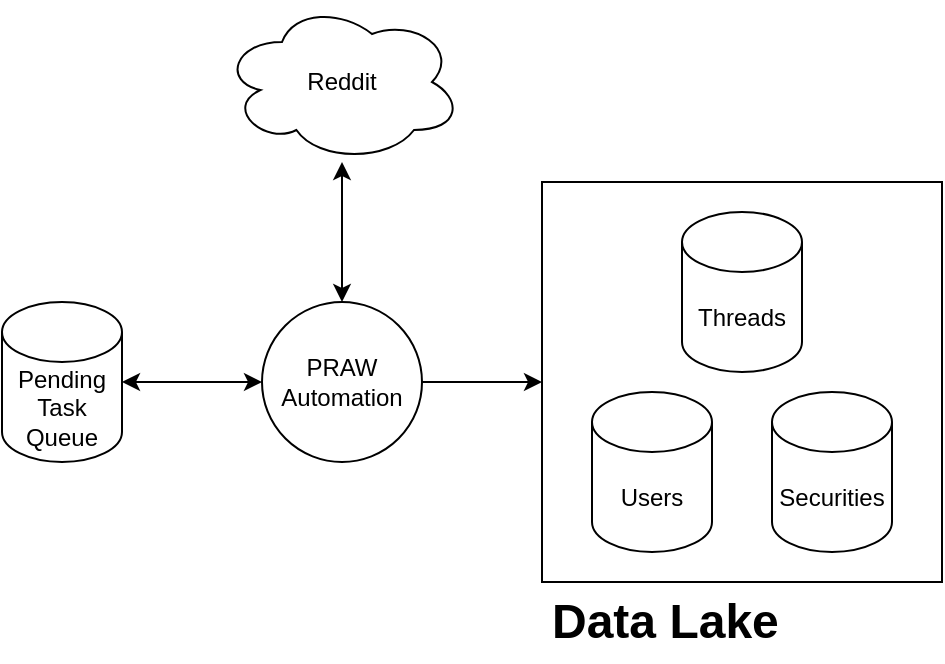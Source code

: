 <mxfile version="13.10.0" type="device"><diagram id="GHoFgDN1wmu72nrrEeLj" name="Page-1"><mxGraphModel dx="1220" dy="703" grid="1" gridSize="10" guides="1" tooltips="1" connect="1" arrows="1" fold="1" page="1" pageScale="1" pageWidth="850" pageHeight="1100" math="0" shadow="0"><root><mxCell id="0"/><mxCell id="1" parent="0"/><mxCell id="avsDLSLiDNlycvTHqDXd-1" value="Reddit" style="ellipse;shape=cloud;whiteSpace=wrap;html=1;" vertex="1" parent="1"><mxGeometry x="240" y="130" width="120" height="80" as="geometry"/></mxCell><mxCell id="avsDLSLiDNlycvTHqDXd-2" value="PRAW&lt;br&gt;Automation" style="ellipse;whiteSpace=wrap;html=1;aspect=fixed;" vertex="1" parent="1"><mxGeometry x="260" y="280" width="80" height="80" as="geometry"/></mxCell><mxCell id="avsDLSLiDNlycvTHqDXd-9" value="" style="endArrow=classic;html=1;exitX=1;exitY=0.5;exitDx=0;exitDy=0;entryX=0;entryY=0.5;entryDx=0;entryDy=0;" edge="1" parent="1" source="avsDLSLiDNlycvTHqDXd-2" target="avsDLSLiDNlycvTHqDXd-10"><mxGeometry width="50" height="50" relative="1" as="geometry"><mxPoint x="400" y="390" as="sourcePoint"/><mxPoint x="330" y="370" as="targetPoint"/></mxGeometry></mxCell><mxCell id="avsDLSLiDNlycvTHqDXd-11" value="" style="group" vertex="1" connectable="0" parent="1"><mxGeometry x="400" y="220" width="200" height="200" as="geometry"/></mxCell><mxCell id="avsDLSLiDNlycvTHqDXd-10" value="" style="whiteSpace=wrap;html=1;aspect=fixed;" vertex="1" parent="avsDLSLiDNlycvTHqDXd-11"><mxGeometry width="200" height="200" as="geometry"/></mxCell><mxCell id="avsDLSLiDNlycvTHqDXd-3" value="Users" style="shape=cylinder3;whiteSpace=wrap;html=1;boundedLbl=1;backgroundOutline=1;size=15;" vertex="1" parent="avsDLSLiDNlycvTHqDXd-11"><mxGeometry x="25" y="105" width="60" height="80" as="geometry"/></mxCell><mxCell id="avsDLSLiDNlycvTHqDXd-5" value="Threads" style="shape=cylinder3;whiteSpace=wrap;html=1;boundedLbl=1;backgroundOutline=1;size=15;" vertex="1" parent="avsDLSLiDNlycvTHqDXd-11"><mxGeometry x="70" y="15" width="60" height="80" as="geometry"/></mxCell><mxCell id="avsDLSLiDNlycvTHqDXd-7" value="Securities" style="shape=cylinder3;whiteSpace=wrap;html=1;boundedLbl=1;backgroundOutline=1;size=15;" vertex="1" parent="avsDLSLiDNlycvTHqDXd-11"><mxGeometry x="115" y="105" width="60" height="80" as="geometry"/></mxCell><mxCell id="avsDLSLiDNlycvTHqDXd-12" value="" style="endArrow=classic;startArrow=classic;html=1;exitX=0.5;exitY=0;exitDx=0;exitDy=0;" edge="1" parent="1" source="avsDLSLiDNlycvTHqDXd-2" target="avsDLSLiDNlycvTHqDXd-1"><mxGeometry width="50" height="50" relative="1" as="geometry"><mxPoint x="460" y="330" as="sourcePoint"/><mxPoint x="386" y="206" as="targetPoint"/></mxGeometry></mxCell><mxCell id="avsDLSLiDNlycvTHqDXd-14" value="&lt;h1&gt;Data Lake&lt;/h1&gt;" style="text;html=1;strokeColor=none;fillColor=none;spacing=5;spacingTop=-20;whiteSpace=wrap;overflow=hidden;rounded=0;" vertex="1" parent="1"><mxGeometry x="400" y="420" width="200" height="40" as="geometry"/></mxCell><mxCell id="avsDLSLiDNlycvTHqDXd-15" value="Pending&lt;br&gt;Task&lt;br&gt;Queue" style="shape=cylinder3;whiteSpace=wrap;html=1;boundedLbl=1;backgroundOutline=1;size=15;" vertex="1" parent="1"><mxGeometry x="130" y="280" width="60" height="80" as="geometry"/></mxCell><mxCell id="avsDLSLiDNlycvTHqDXd-16" value="" style="endArrow=classic;startArrow=classic;html=1;entryX=0;entryY=0.5;entryDx=0;entryDy=0;" edge="1" parent="1" source="avsDLSLiDNlycvTHqDXd-15" target="avsDLSLiDNlycvTHqDXd-2"><mxGeometry width="50" height="50" relative="1" as="geometry"><mxPoint x="400" y="380" as="sourcePoint"/><mxPoint x="450" y="330" as="targetPoint"/></mxGeometry></mxCell></root></mxGraphModel></diagram></mxfile>